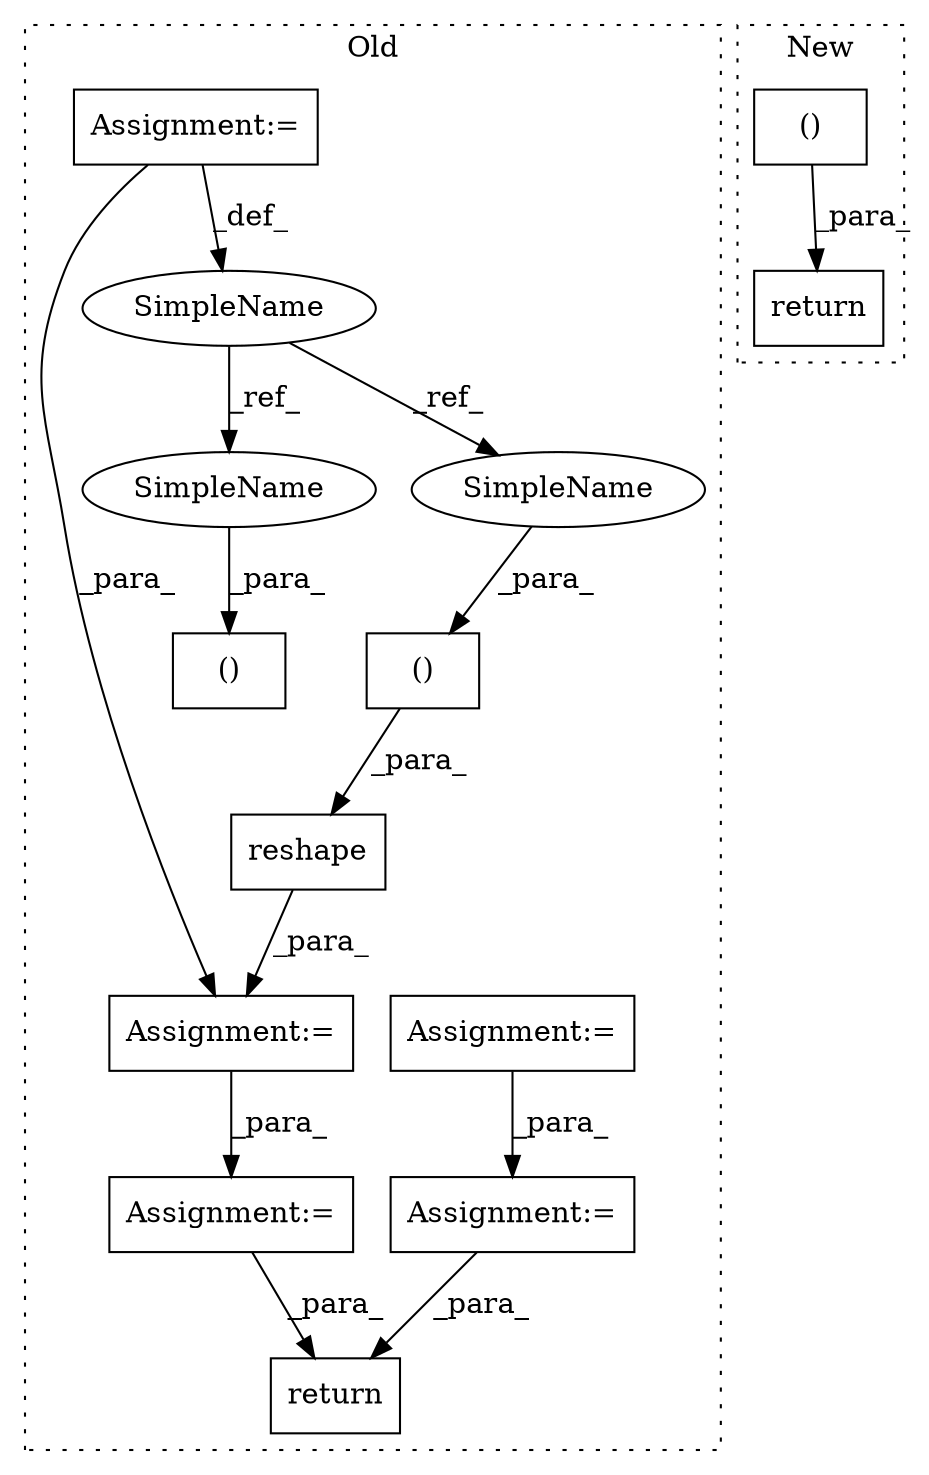 digraph G {
subgraph cluster0 {
1 [label="reshape" a="32" s="9715,9777" l="8,2" shape="box"];
3 [label="return" a="41" s="10151" l="7" shape="box"];
4 [label="Assignment:=" a="7" s="9788" l="1" shape="box"];
5 [label="Assignment:=" a="7" s="9968" l="1" shape="box"];
6 [label="Assignment:=" a="7" s="10027" l="1" shape="box"];
7 [label="Assignment:=" a="7" s="9286" l="6" shape="box"];
8 [label="()" a="106" s="9738" l="39" shape="box"];
9 [label="Assignment:=" a="7" s="9696" l="1" shape="box"];
11 [label="SimpleName" a="42" s="9286" l="6" shape="ellipse"];
12 [label="()" a="106" s="9407" l="20" shape="box"];
13 [label="SimpleName" a="42" s="9407" l="6" shape="ellipse"];
14 [label="SimpleName" a="42" s="9738" l="6" shape="ellipse"];
label = "Old";
style="dotted";
}
subgraph cluster1 {
2 [label="return" a="41" s="8155" l="7" shape="box"];
10 [label="()" a="106" s="7803" l="62" shape="box"];
label = "New";
style="dotted";
}
1 -> 9 [label="_para_"];
4 -> 3 [label="_para_"];
5 -> 6 [label="_para_"];
6 -> 3 [label="_para_"];
7 -> 11 [label="_def_"];
7 -> 9 [label="_para_"];
8 -> 1 [label="_para_"];
9 -> 4 [label="_para_"];
10 -> 2 [label="_para_"];
11 -> 14 [label="_ref_"];
11 -> 13 [label="_ref_"];
13 -> 12 [label="_para_"];
14 -> 8 [label="_para_"];
}